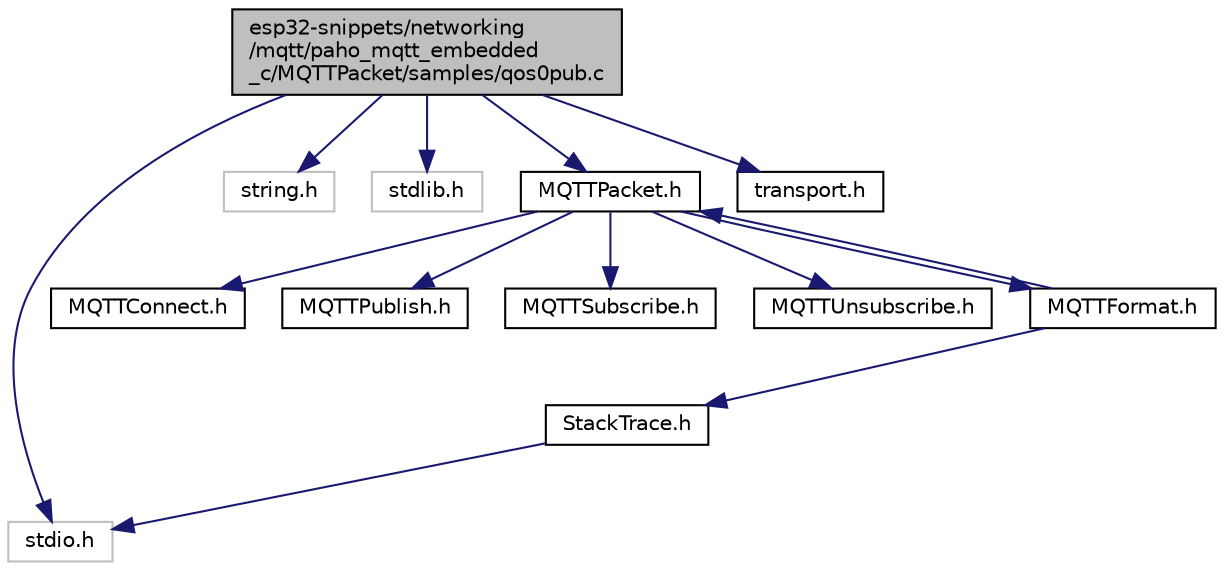 digraph "esp32-snippets/networking/mqtt/paho_mqtt_embedded_c/MQTTPacket/samples/qos0pub.c"
{
  edge [fontname="Helvetica",fontsize="10",labelfontname="Helvetica",labelfontsize="10"];
  node [fontname="Helvetica",fontsize="10",shape=record];
  Node0 [label="esp32-snippets/networking\l/mqtt/paho_mqtt_embedded\l_c/MQTTPacket/samples/qos0pub.c",height=0.2,width=0.4,color="black", fillcolor="grey75", style="filled", fontcolor="black"];
  Node0 -> Node1 [color="midnightblue",fontsize="10",style="solid",fontname="Helvetica"];
  Node1 [label="stdio.h",height=0.2,width=0.4,color="grey75", fillcolor="white", style="filled"];
  Node0 -> Node2 [color="midnightblue",fontsize="10",style="solid",fontname="Helvetica"];
  Node2 [label="string.h",height=0.2,width=0.4,color="grey75", fillcolor="white", style="filled"];
  Node0 -> Node3 [color="midnightblue",fontsize="10",style="solid",fontname="Helvetica"];
  Node3 [label="stdlib.h",height=0.2,width=0.4,color="grey75", fillcolor="white", style="filled"];
  Node0 -> Node4 [color="midnightblue",fontsize="10",style="solid",fontname="Helvetica"];
  Node4 [label="MQTTPacket.h",height=0.2,width=0.4,color="black", fillcolor="white", style="filled",URL="$_m_q_t_t_packet_8h.html"];
  Node4 -> Node5 [color="midnightblue",fontsize="10",style="solid",fontname="Helvetica"];
  Node5 [label="MQTTConnect.h",height=0.2,width=0.4,color="black", fillcolor="white", style="filled",URL="$_m_q_t_t_connect_8h.html"];
  Node4 -> Node6 [color="midnightblue",fontsize="10",style="solid",fontname="Helvetica"];
  Node6 [label="MQTTPublish.h",height=0.2,width=0.4,color="black", fillcolor="white", style="filled",URL="$_m_q_t_t_publish_8h.html"];
  Node4 -> Node7 [color="midnightblue",fontsize="10",style="solid",fontname="Helvetica"];
  Node7 [label="MQTTSubscribe.h",height=0.2,width=0.4,color="black", fillcolor="white", style="filled",URL="$_m_q_t_t_subscribe_8h.html"];
  Node4 -> Node8 [color="midnightblue",fontsize="10",style="solid",fontname="Helvetica"];
  Node8 [label="MQTTUnsubscribe.h",height=0.2,width=0.4,color="black", fillcolor="white", style="filled",URL="$_m_q_t_t_unsubscribe_8h.html"];
  Node4 -> Node9 [color="midnightblue",fontsize="10",style="solid",fontname="Helvetica"];
  Node9 [label="MQTTFormat.h",height=0.2,width=0.4,color="black", fillcolor="white", style="filled",URL="$_m_q_t_t_format_8h.html"];
  Node9 -> Node10 [color="midnightblue",fontsize="10",style="solid",fontname="Helvetica"];
  Node10 [label="StackTrace.h",height=0.2,width=0.4,color="black", fillcolor="white", style="filled",URL="$_stack_trace_8h.html"];
  Node10 -> Node1 [color="midnightblue",fontsize="10",style="solid",fontname="Helvetica"];
  Node9 -> Node4 [color="midnightblue",fontsize="10",style="solid",fontname="Helvetica"];
  Node0 -> Node11 [color="midnightblue",fontsize="10",style="solid",fontname="Helvetica"];
  Node11 [label="transport.h",height=0.2,width=0.4,color="black", fillcolor="white", style="filled",URL="$transport_8h.html"];
}
